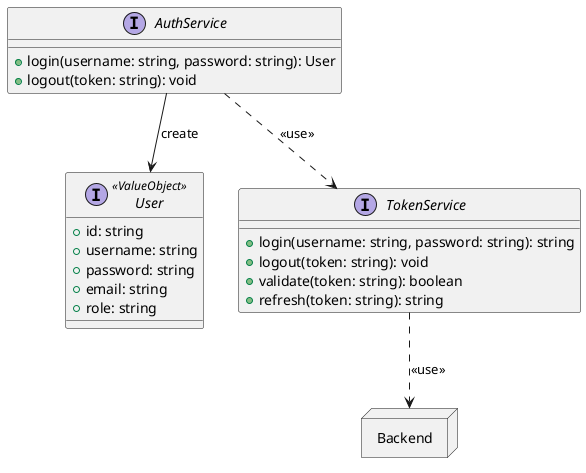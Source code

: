 @startuml
interface User<<ValueObject>>{
    + id: string
    + username: string
    + password: string
    + email: string
    + role: string
}
interface AuthService{
    + login(username: string, password: string): User
    + logout(token: string): void
}


interface TokenService{
    + login(username: string, password: string): string
    + logout(token: string): void
    + validate(token: string): boolean
    + refresh(token: string): string
}

node Backend{

}

TokenService ..> Backend: <<use>>
AuthService ..> TokenService: <<use>>
AuthService --> User: create
@enduml